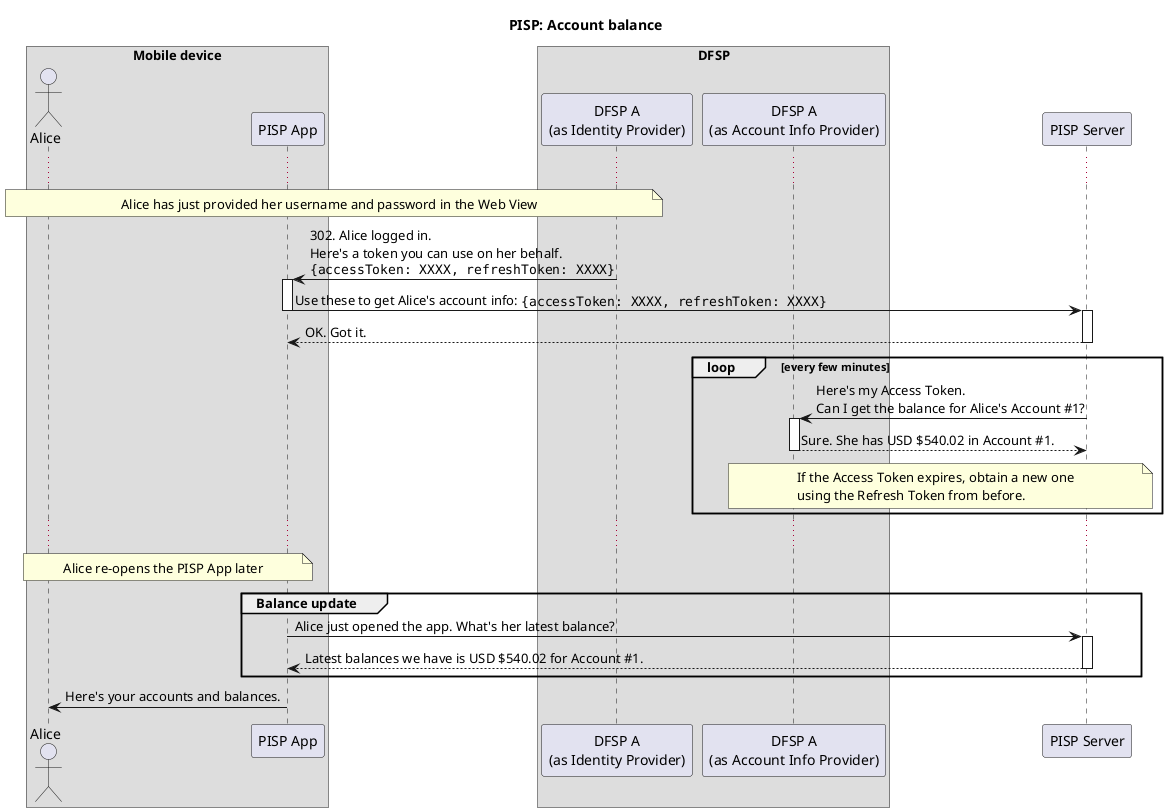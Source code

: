 @startuml

title PISP: Account balance

box "Mobile device"
    actor Alice
    participant "PISP App" as App
end box

box "DFSP"
    participant "DFSP A\n(as Identity Provider)" as IP
    'participant "DFSP A\n(as FIDO Server)" as FIDO
    participant "DFSP A\n(as Account Info Provider)" as AIP
end box

participant "PISP Server" as PISP

...

note over Alice, IP
    Alice has just provided her username and password in the Web View
end note

IP -> App: 302. Alice logged in.\nHere's a token you can use on her behalf.\n""{accessToken: XXXX, refreshToken: XXXX}""
activate App
App -> PISP: Use these to get Alice's account info: ""{accessToken: XXXX, refreshToken: XXXX}""
deactivate App
activate PISP
PISP --> App: OK. Got it.
deactivate PISP

loop every few minutes
    PISP -> AIP: Here's my Access Token.\nCan I get the balance for Alice's Account #1?
    activate AIP
    AIP --> PISP: Sure. She has USD $540.02 in Account #1.
    deactivate AIP
    note over AIP, PISP
        If the Access Token expires, obtain a new one
        using the Refresh Token from before.
    end note
end

...

note over Alice, App
    Alice re-opens the PISP App later
end note

group Balance update
    App -> PISP: Alice just opened the app. What's her latest balance?
    activate PISP
    PISP --> App: Latest balances we have is USD $540.02 for Account #1.
    deactivate PISP
end

App -> Alice: Here's your accounts and balances.

@enduml